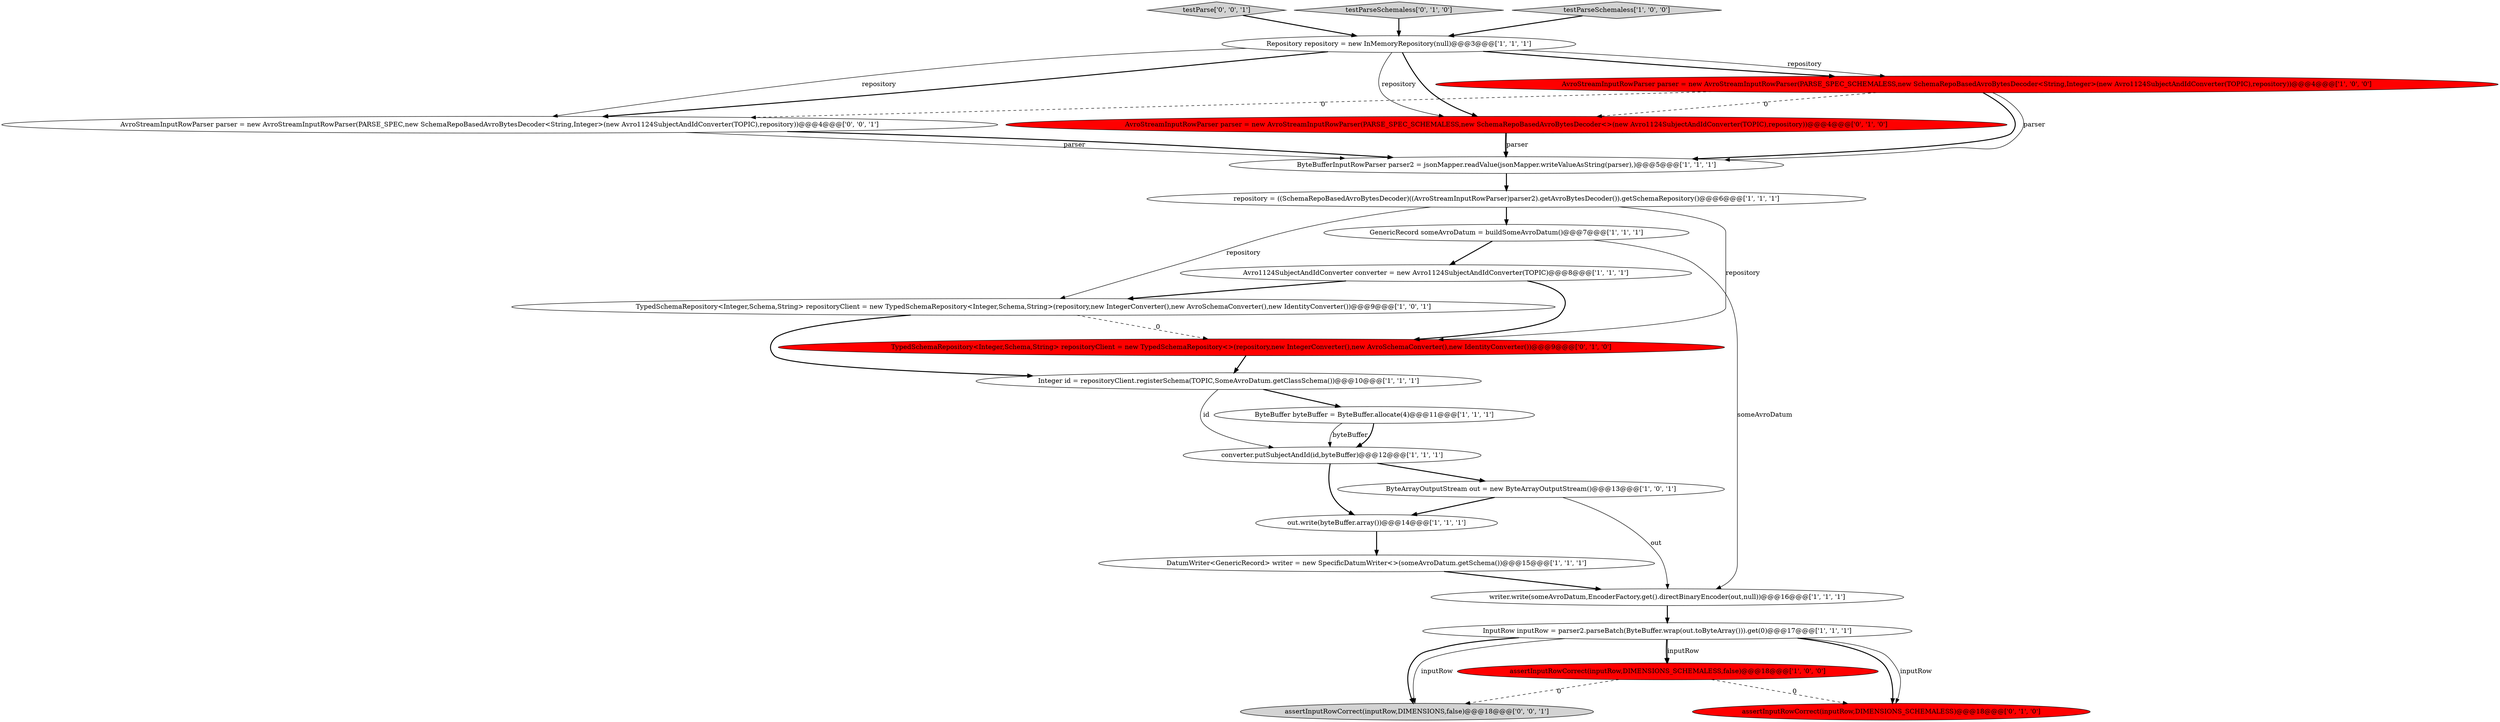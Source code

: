 digraph {
8 [style = filled, label = "Integer id = repositoryClient.registerSchema(TOPIC,SomeAvroDatum.getClassSchema())@@@10@@@['1', '1', '1']", fillcolor = white, shape = ellipse image = "AAA0AAABBB1BBB"];
11 [style = filled, label = "Avro1124SubjectAndIdConverter converter = new Avro1124SubjectAndIdConverter(TOPIC)@@@8@@@['1', '1', '1']", fillcolor = white, shape = ellipse image = "AAA0AAABBB1BBB"];
10 [style = filled, label = "converter.putSubjectAndId(id,byteBuffer)@@@12@@@['1', '1', '1']", fillcolor = white, shape = ellipse image = "AAA0AAABBB1BBB"];
23 [style = filled, label = "testParse['0', '0', '1']", fillcolor = lightgray, shape = diamond image = "AAA0AAABBB3BBB"];
12 [style = filled, label = "InputRow inputRow = parser2.parseBatch(ByteBuffer.wrap(out.toByteArray())).get(0)@@@17@@@['1', '1', '1']", fillcolor = white, shape = ellipse image = "AAA0AAABBB1BBB"];
14 [style = filled, label = "ByteArrayOutputStream out = new ByteArrayOutputStream()@@@13@@@['1', '0', '1']", fillcolor = white, shape = ellipse image = "AAA0AAABBB1BBB"];
21 [style = filled, label = "AvroStreamInputRowParser parser = new AvroStreamInputRowParser(PARSE_SPEC,new SchemaRepoBasedAvroBytesDecoder<String,Integer>(new Avro1124SubjectAndIdConverter(TOPIC),repository))@@@4@@@['0', '0', '1']", fillcolor = white, shape = ellipse image = "AAA0AAABBB3BBB"];
3 [style = filled, label = "assertInputRowCorrect(inputRow,DIMENSIONS_SCHEMALESS,false)@@@18@@@['1', '0', '0']", fillcolor = red, shape = ellipse image = "AAA1AAABBB1BBB"];
22 [style = filled, label = "assertInputRowCorrect(inputRow,DIMENSIONS,false)@@@18@@@['0', '0', '1']", fillcolor = lightgray, shape = ellipse image = "AAA0AAABBB3BBB"];
19 [style = filled, label = "AvroStreamInputRowParser parser = new AvroStreamInputRowParser(PARSE_SPEC_SCHEMALESS,new SchemaRepoBasedAvroBytesDecoder<>(new Avro1124SubjectAndIdConverter(TOPIC),repository))@@@4@@@['0', '1', '0']", fillcolor = red, shape = ellipse image = "AAA1AAABBB2BBB"];
2 [style = filled, label = "writer.write(someAvroDatum,EncoderFactory.get().directBinaryEncoder(out,null))@@@16@@@['1', '1', '1']", fillcolor = white, shape = ellipse image = "AAA0AAABBB1BBB"];
5 [style = filled, label = "out.write(byteBuffer.array())@@@14@@@['1', '1', '1']", fillcolor = white, shape = ellipse image = "AAA0AAABBB1BBB"];
20 [style = filled, label = "TypedSchemaRepository<Integer,Schema,String> repositoryClient = new TypedSchemaRepository<>(repository,new IntegerConverter(),new AvroSchemaConverter(),new IdentityConverter())@@@9@@@['0', '1', '0']", fillcolor = red, shape = ellipse image = "AAA1AAABBB2BBB"];
9 [style = filled, label = "ByteBuffer byteBuffer = ByteBuffer.allocate(4)@@@11@@@['1', '1', '1']", fillcolor = white, shape = ellipse image = "AAA0AAABBB1BBB"];
18 [style = filled, label = "assertInputRowCorrect(inputRow,DIMENSIONS_SCHEMALESS)@@@18@@@['0', '1', '0']", fillcolor = red, shape = ellipse image = "AAA1AAABBB2BBB"];
15 [style = filled, label = "DatumWriter<GenericRecord> writer = new SpecificDatumWriter<>(someAvroDatum.getSchema())@@@15@@@['1', '1', '1']", fillcolor = white, shape = ellipse image = "AAA0AAABBB1BBB"];
0 [style = filled, label = "repository = ((SchemaRepoBasedAvroBytesDecoder)((AvroStreamInputRowParser)parser2).getAvroBytesDecoder()).getSchemaRepository()@@@6@@@['1', '1', '1']", fillcolor = white, shape = ellipse image = "AAA0AAABBB1BBB"];
4 [style = filled, label = "AvroStreamInputRowParser parser = new AvroStreamInputRowParser(PARSE_SPEC_SCHEMALESS,new SchemaRepoBasedAvroBytesDecoder<String,Integer>(new Avro1124SubjectAndIdConverter(TOPIC),repository))@@@4@@@['1', '0', '0']", fillcolor = red, shape = ellipse image = "AAA1AAABBB1BBB"];
1 [style = filled, label = "GenericRecord someAvroDatum = buildSomeAvroDatum()@@@7@@@['1', '1', '1']", fillcolor = white, shape = ellipse image = "AAA0AAABBB1BBB"];
16 [style = filled, label = "TypedSchemaRepository<Integer,Schema,String> repositoryClient = new TypedSchemaRepository<Integer,Schema,String>(repository,new IntegerConverter(),new AvroSchemaConverter(),new IdentityConverter())@@@9@@@['1', '0', '1']", fillcolor = white, shape = ellipse image = "AAA0AAABBB1BBB"];
7 [style = filled, label = "Repository repository = new InMemoryRepository(null)@@@3@@@['1', '1', '1']", fillcolor = white, shape = ellipse image = "AAA0AAABBB1BBB"];
13 [style = filled, label = "ByteBufferInputRowParser parser2 = jsonMapper.readValue(jsonMapper.writeValueAsString(parser),)@@@5@@@['1', '1', '1']", fillcolor = white, shape = ellipse image = "AAA0AAABBB1BBB"];
17 [style = filled, label = "testParseSchemaless['0', '1', '0']", fillcolor = lightgray, shape = diamond image = "AAA0AAABBB2BBB"];
6 [style = filled, label = "testParseSchemaless['1', '0', '0']", fillcolor = lightgray, shape = diamond image = "AAA0AAABBB1BBB"];
11->16 [style = bold, label=""];
11->20 [style = bold, label=""];
8->10 [style = solid, label="id"];
15->2 [style = bold, label=""];
16->8 [style = bold, label=""];
10->14 [style = bold, label=""];
0->20 [style = solid, label="repository"];
3->18 [style = dashed, label="0"];
9->10 [style = solid, label="byteBuffer"];
4->13 [style = bold, label=""];
7->4 [style = solid, label="repository"];
7->21 [style = solid, label="repository"];
5->15 [style = bold, label=""];
3->22 [style = dashed, label="0"];
7->4 [style = bold, label=""];
9->10 [style = bold, label=""];
1->2 [style = solid, label="someAvroDatum"];
4->21 [style = dashed, label="0"];
2->12 [style = bold, label=""];
1->11 [style = bold, label=""];
0->16 [style = solid, label="repository"];
4->13 [style = solid, label="parser"];
17->7 [style = bold, label=""];
20->8 [style = bold, label=""];
7->19 [style = solid, label="repository"];
21->13 [style = solid, label="parser"];
10->5 [style = bold, label=""];
19->13 [style = bold, label=""];
21->13 [style = bold, label=""];
0->1 [style = bold, label=""];
14->2 [style = solid, label="out"];
8->9 [style = bold, label=""];
12->18 [style = bold, label=""];
7->21 [style = bold, label=""];
4->19 [style = dashed, label="0"];
12->3 [style = bold, label=""];
23->7 [style = bold, label=""];
12->3 [style = solid, label="inputRow"];
12->22 [style = solid, label="inputRow"];
6->7 [style = bold, label=""];
7->19 [style = bold, label=""];
12->22 [style = bold, label=""];
19->13 [style = solid, label="parser"];
13->0 [style = bold, label=""];
14->5 [style = bold, label=""];
16->20 [style = dashed, label="0"];
12->18 [style = solid, label="inputRow"];
}
